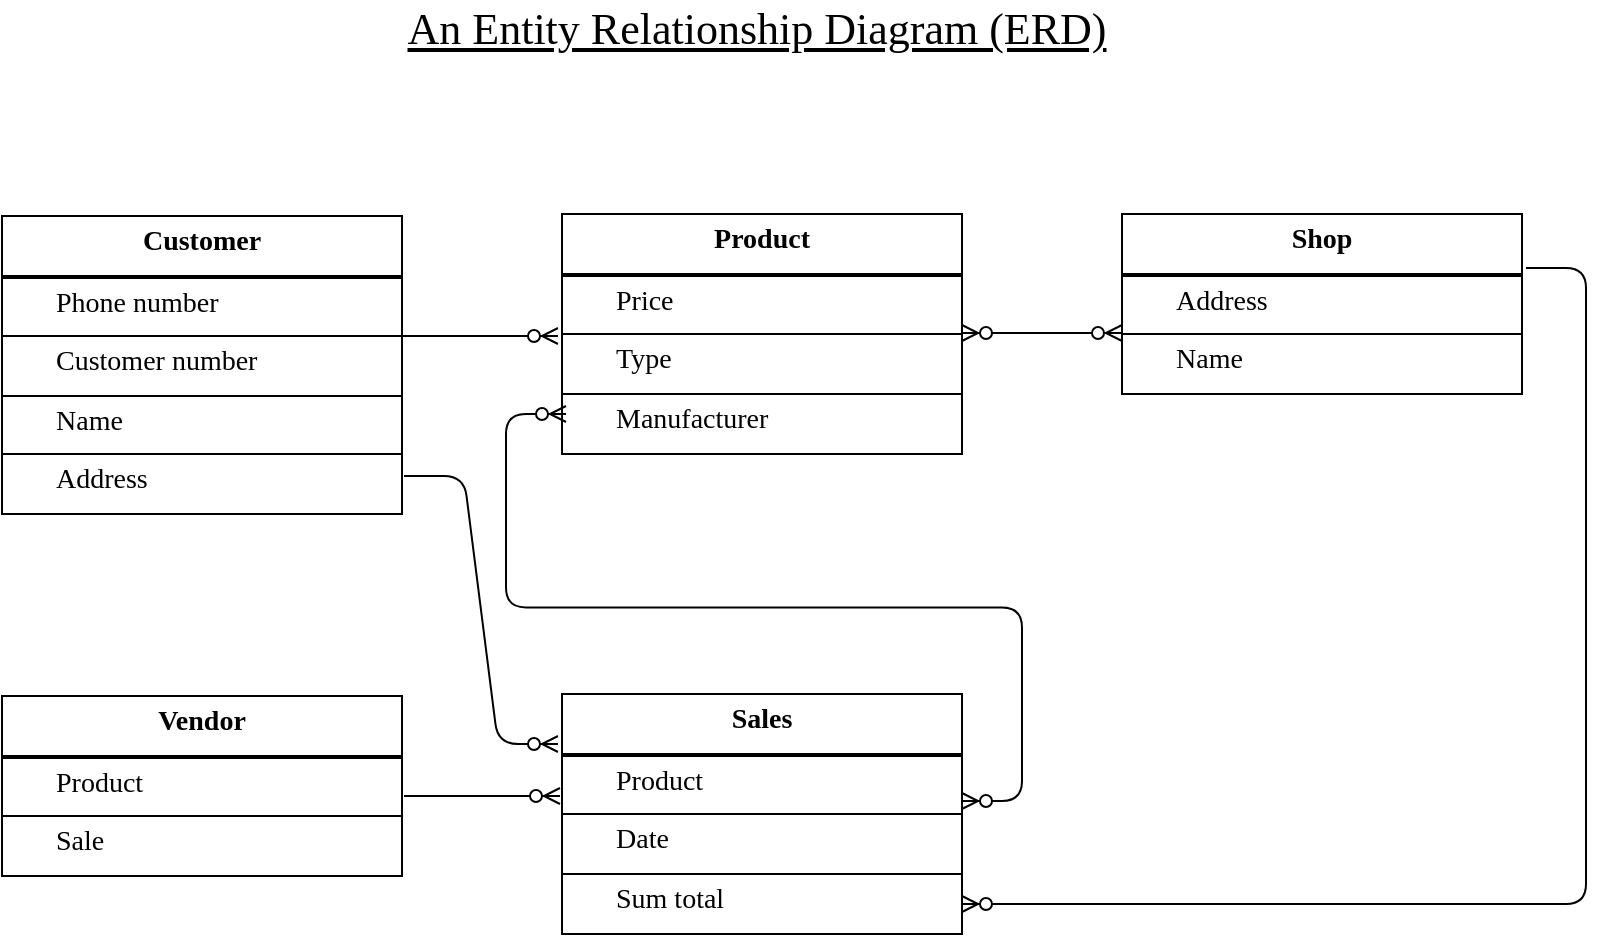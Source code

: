 <mxfile version="13.9.2" type="github">
  <diagram id="R2lEEEUBdFMjLlhIrx00" name="Page-1">
    <mxGraphModel dx="946" dy="578" grid="1" gridSize="10" guides="1" tooltips="1" connect="1" arrows="1" fold="1" page="1" pageScale="1" pageWidth="850" pageHeight="1100" math="0" shadow="0" extFonts="Permanent Marker^https://fonts.googleapis.com/css?family=Permanent+Marker">
      <root>
        <mxCell id="0" />
        <mxCell id="1" parent="0" />
        <mxCell id="nRz9gA-D5gIzsTfMlu9z-2" value="" style="rounded=0;whiteSpace=wrap;html=1;verticalAlign=middle;" vertex="1" parent="1">
          <mxGeometry x="48" y="201" width="200" height="30" as="geometry" />
        </mxCell>
        <mxCell id="nRz9gA-D5gIzsTfMlu9z-3" value="Customer" style="text;html=1;strokeColor=none;fillColor=none;align=center;verticalAlign=middle;whiteSpace=wrap;rounded=0;fontFamily=Tahoma;fontSize=14;fontStyle=1" vertex="1" parent="1">
          <mxGeometry x="128" y="204" width="40" height="20" as="geometry" />
        </mxCell>
        <mxCell id="nRz9gA-D5gIzsTfMlu9z-5" style="edgeStyle=orthogonalEdgeStyle;rounded=0;orthogonalLoop=1;jettySize=auto;html=1;exitX=0.5;exitY=1;exitDx=0;exitDy=0;fontFamily=Tahoma;fontSize=14;" edge="1" parent="1" source="nRz9gA-D5gIzsTfMlu9z-2" target="nRz9gA-D5gIzsTfMlu9z-2">
          <mxGeometry relative="1" as="geometry" />
        </mxCell>
        <mxCell id="nRz9gA-D5gIzsTfMlu9z-6" style="edgeStyle=orthogonalEdgeStyle;rounded=0;orthogonalLoop=1;jettySize=auto;html=1;exitX=0.5;exitY=1;exitDx=0;exitDy=0;fontFamily=Tahoma;fontSize=14;" edge="1" parent="1" source="nRz9gA-D5gIzsTfMlu9z-2" target="nRz9gA-D5gIzsTfMlu9z-2">
          <mxGeometry relative="1" as="geometry" />
        </mxCell>
        <mxCell id="nRz9gA-D5gIzsTfMlu9z-13" value="" style="rounded=0;whiteSpace=wrap;html=1;verticalAlign=bottom;" vertex="1" parent="1">
          <mxGeometry x="48" y="232" width="200" height="30" as="geometry" />
        </mxCell>
        <mxCell id="nRz9gA-D5gIzsTfMlu9z-14" value="Phone number" style="text;html=1;strokeColor=none;fillColor=none;align=left;verticalAlign=middle;whiteSpace=wrap;rounded=0;fontFamily=Tahoma;fontSize=14;fontStyle=0" vertex="1" parent="1">
          <mxGeometry x="73" y="235" width="110" height="20" as="geometry" />
        </mxCell>
        <mxCell id="nRz9gA-D5gIzsTfMlu9z-15" value="" style="rounded=0;whiteSpace=wrap;html=1;verticalAlign=bottom;" vertex="1" parent="1">
          <mxGeometry x="48" y="261" width="200" height="30" as="geometry" />
        </mxCell>
        <mxCell id="nRz9gA-D5gIzsTfMlu9z-16" value="Customer number" style="text;html=1;strokeColor=none;fillColor=none;align=left;verticalAlign=middle;whiteSpace=wrap;rounded=0;fontFamily=Tahoma;fontSize=14;fontStyle=0" vertex="1" parent="1">
          <mxGeometry x="73" y="264" width="130" height="20" as="geometry" />
        </mxCell>
        <mxCell id="nRz9gA-D5gIzsTfMlu9z-19" style="edgeStyle=orthogonalEdgeStyle;rounded=0;orthogonalLoop=1;jettySize=auto;html=1;exitX=0.5;exitY=1;exitDx=0;exitDy=0;fontFamily=Tahoma;fontSize=14;" edge="1" parent="1">
          <mxGeometry relative="1" as="geometry">
            <mxPoint x="148" y="290" as="sourcePoint" />
            <mxPoint x="148" y="290" as="targetPoint" />
          </mxGeometry>
        </mxCell>
        <mxCell id="nRz9gA-D5gIzsTfMlu9z-20" style="edgeStyle=orthogonalEdgeStyle;rounded=0;orthogonalLoop=1;jettySize=auto;html=1;exitX=0.5;exitY=1;exitDx=0;exitDy=0;fontFamily=Tahoma;fontSize=14;" edge="1" parent="1">
          <mxGeometry relative="1" as="geometry">
            <mxPoint x="148" y="290" as="sourcePoint" />
            <mxPoint x="148" y="290" as="targetPoint" />
          </mxGeometry>
        </mxCell>
        <mxCell id="nRz9gA-D5gIzsTfMlu9z-21" value="" style="rounded=0;whiteSpace=wrap;html=1;verticalAlign=bottom;" vertex="1" parent="1">
          <mxGeometry x="48" y="291" width="200" height="30" as="geometry" />
        </mxCell>
        <mxCell id="nRz9gA-D5gIzsTfMlu9z-22" value="&lt;div&gt;Name&lt;/div&gt;" style="text;html=1;strokeColor=none;fillColor=none;align=left;verticalAlign=middle;whiteSpace=wrap;rounded=0;fontFamily=Tahoma;fontSize=14;fontStyle=0" vertex="1" parent="1">
          <mxGeometry x="73" y="294" width="110" height="20" as="geometry" />
        </mxCell>
        <mxCell id="nRz9gA-D5gIzsTfMlu9z-23" value="" style="rounded=0;whiteSpace=wrap;html=1;verticalAlign=bottom;" vertex="1" parent="1">
          <mxGeometry x="48" y="320" width="200" height="30" as="geometry" />
        </mxCell>
        <mxCell id="nRz9gA-D5gIzsTfMlu9z-24" value="Address" style="text;html=1;strokeColor=none;fillColor=none;align=left;verticalAlign=middle;whiteSpace=wrap;rounded=0;fontFamily=Tahoma;fontSize=14;fontStyle=0" vertex="1" parent="1">
          <mxGeometry x="73" y="323" width="130" height="20" as="geometry" />
        </mxCell>
        <mxCell id="nRz9gA-D5gIzsTfMlu9z-25" value="" style="rounded=0;whiteSpace=wrap;html=1;verticalAlign=middle;" vertex="1" parent="1">
          <mxGeometry x="328" y="200" width="200" height="30" as="geometry" />
        </mxCell>
        <mxCell id="nRz9gA-D5gIzsTfMlu9z-26" value="Product" style="text;html=1;strokeColor=none;fillColor=none;align=center;verticalAlign=middle;whiteSpace=wrap;rounded=0;fontFamily=Tahoma;fontSize=14;fontStyle=1" vertex="1" parent="1">
          <mxGeometry x="408" y="203" width="40" height="20" as="geometry" />
        </mxCell>
        <mxCell id="nRz9gA-D5gIzsTfMlu9z-27" style="edgeStyle=orthogonalEdgeStyle;rounded=0;orthogonalLoop=1;jettySize=auto;html=1;exitX=0.5;exitY=1;exitDx=0;exitDy=0;fontFamily=Tahoma;fontSize=14;" edge="1" source="nRz9gA-D5gIzsTfMlu9z-25" target="nRz9gA-D5gIzsTfMlu9z-25" parent="1">
          <mxGeometry relative="1" as="geometry" />
        </mxCell>
        <mxCell id="nRz9gA-D5gIzsTfMlu9z-28" style="edgeStyle=orthogonalEdgeStyle;rounded=0;orthogonalLoop=1;jettySize=auto;html=1;exitX=0.5;exitY=1;exitDx=0;exitDy=0;fontFamily=Tahoma;fontSize=14;" edge="1" source="nRz9gA-D5gIzsTfMlu9z-25" target="nRz9gA-D5gIzsTfMlu9z-25" parent="1">
          <mxGeometry relative="1" as="geometry" />
        </mxCell>
        <mxCell id="nRz9gA-D5gIzsTfMlu9z-29" value="" style="rounded=0;whiteSpace=wrap;html=1;verticalAlign=middle;" vertex="1" parent="1">
          <mxGeometry x="328" y="231" width="200" height="30" as="geometry" />
        </mxCell>
        <mxCell id="nRz9gA-D5gIzsTfMlu9z-30" value="Price" style="text;html=1;strokeColor=none;fillColor=none;align=left;verticalAlign=middle;whiteSpace=wrap;rounded=0;fontFamily=Tahoma;fontSize=14;fontStyle=0" vertex="1" parent="1">
          <mxGeometry x="353" y="234" width="110" height="20" as="geometry" />
        </mxCell>
        <mxCell id="nRz9gA-D5gIzsTfMlu9z-31" value="" style="rounded=0;whiteSpace=wrap;html=1;verticalAlign=middle;" vertex="1" parent="1">
          <mxGeometry x="328" y="260" width="200" height="30" as="geometry" />
        </mxCell>
        <mxCell id="nRz9gA-D5gIzsTfMlu9z-32" value="Type" style="text;html=1;strokeColor=none;fillColor=none;align=left;verticalAlign=middle;whiteSpace=wrap;rounded=0;fontFamily=Tahoma;fontSize=14;fontStyle=0" vertex="1" parent="1">
          <mxGeometry x="353" y="263" width="130" height="20" as="geometry" />
        </mxCell>
        <mxCell id="nRz9gA-D5gIzsTfMlu9z-33" style="edgeStyle=orthogonalEdgeStyle;rounded=0;orthogonalLoop=1;jettySize=auto;html=1;exitX=0.5;exitY=1;exitDx=0;exitDy=0;fontFamily=Tahoma;fontSize=14;" edge="1" parent="1">
          <mxGeometry relative="1" as="geometry">
            <mxPoint x="428" y="289" as="sourcePoint" />
            <mxPoint x="428" y="289" as="targetPoint" />
          </mxGeometry>
        </mxCell>
        <mxCell id="nRz9gA-D5gIzsTfMlu9z-34" style="edgeStyle=orthogonalEdgeStyle;rounded=0;orthogonalLoop=1;jettySize=auto;html=1;exitX=0.5;exitY=1;exitDx=0;exitDy=0;fontFamily=Tahoma;fontSize=14;" edge="1" parent="1">
          <mxGeometry relative="1" as="geometry">
            <mxPoint x="428" y="289" as="sourcePoint" />
            <mxPoint x="428" y="289" as="targetPoint" />
          </mxGeometry>
        </mxCell>
        <mxCell id="nRz9gA-D5gIzsTfMlu9z-35" value="" style="rounded=0;whiteSpace=wrap;html=1;verticalAlign=middle;" vertex="1" parent="1">
          <mxGeometry x="328" y="290" width="200" height="30" as="geometry" />
        </mxCell>
        <mxCell id="nRz9gA-D5gIzsTfMlu9z-36" value="Manufacturer" style="text;html=1;strokeColor=none;fillColor=none;align=left;verticalAlign=middle;whiteSpace=wrap;rounded=0;fontFamily=Tahoma;fontSize=14;fontStyle=0" vertex="1" parent="1">
          <mxGeometry x="353" y="293" width="110" height="20" as="geometry" />
        </mxCell>
        <mxCell id="nRz9gA-D5gIzsTfMlu9z-39" value="" style="rounded=0;whiteSpace=wrap;html=1;verticalAlign=middle;" vertex="1" parent="1">
          <mxGeometry x="608" y="200" width="200" height="30" as="geometry" />
        </mxCell>
        <mxCell id="nRz9gA-D5gIzsTfMlu9z-40" value="Shop" style="text;html=1;strokeColor=none;fillColor=none;align=center;verticalAlign=middle;whiteSpace=wrap;rounded=0;fontFamily=Tahoma;fontSize=14;fontStyle=1" vertex="1" parent="1">
          <mxGeometry x="688" y="203" width="40" height="20" as="geometry" />
        </mxCell>
        <mxCell id="nRz9gA-D5gIzsTfMlu9z-41" style="edgeStyle=orthogonalEdgeStyle;rounded=0;orthogonalLoop=1;jettySize=auto;html=1;exitX=0.5;exitY=1;exitDx=0;exitDy=0;fontFamily=Tahoma;fontSize=14;" edge="1" source="nRz9gA-D5gIzsTfMlu9z-39" target="nRz9gA-D5gIzsTfMlu9z-39" parent="1">
          <mxGeometry relative="1" as="geometry" />
        </mxCell>
        <mxCell id="nRz9gA-D5gIzsTfMlu9z-42" style="edgeStyle=orthogonalEdgeStyle;rounded=0;orthogonalLoop=1;jettySize=auto;html=1;exitX=0.5;exitY=1;exitDx=0;exitDy=0;fontFamily=Tahoma;fontSize=14;" edge="1" source="nRz9gA-D5gIzsTfMlu9z-39" target="nRz9gA-D5gIzsTfMlu9z-39" parent="1">
          <mxGeometry relative="1" as="geometry" />
        </mxCell>
        <mxCell id="nRz9gA-D5gIzsTfMlu9z-43" value="" style="rounded=0;whiteSpace=wrap;html=1;verticalAlign=middle;" vertex="1" parent="1">
          <mxGeometry x="608" y="231" width="200" height="30" as="geometry" />
        </mxCell>
        <mxCell id="nRz9gA-D5gIzsTfMlu9z-44" value="Address" style="text;html=1;strokeColor=none;fillColor=none;align=left;verticalAlign=middle;whiteSpace=wrap;rounded=0;fontFamily=Tahoma;fontSize=14;fontStyle=0" vertex="1" parent="1">
          <mxGeometry x="633" y="234" width="110" height="20" as="geometry" />
        </mxCell>
        <mxCell id="nRz9gA-D5gIzsTfMlu9z-45" value="" style="rounded=0;whiteSpace=wrap;html=1;verticalAlign=middle;" vertex="1" parent="1">
          <mxGeometry x="608" y="260" width="200" height="30" as="geometry" />
        </mxCell>
        <mxCell id="nRz9gA-D5gIzsTfMlu9z-46" value="Name" style="text;html=1;strokeColor=none;fillColor=none;align=left;verticalAlign=middle;whiteSpace=wrap;rounded=0;fontFamily=Tahoma;fontSize=14;fontStyle=0" vertex="1" parent="1">
          <mxGeometry x="633" y="263" width="130" height="20" as="geometry" />
        </mxCell>
        <mxCell id="nRz9gA-D5gIzsTfMlu9z-47" style="edgeStyle=orthogonalEdgeStyle;rounded=0;orthogonalLoop=1;jettySize=auto;html=1;exitX=0.5;exitY=1;exitDx=0;exitDy=0;fontFamily=Tahoma;fontSize=14;" edge="1" parent="1">
          <mxGeometry relative="1" as="geometry">
            <mxPoint x="708" y="289" as="sourcePoint" />
            <mxPoint x="708" y="289" as="targetPoint" />
          </mxGeometry>
        </mxCell>
        <mxCell id="nRz9gA-D5gIzsTfMlu9z-48" style="edgeStyle=orthogonalEdgeStyle;rounded=0;orthogonalLoop=1;jettySize=auto;html=1;exitX=0.5;exitY=1;exitDx=0;exitDy=0;fontFamily=Tahoma;fontSize=14;" edge="1" parent="1">
          <mxGeometry relative="1" as="geometry">
            <mxPoint x="708" y="289" as="sourcePoint" />
            <mxPoint x="708" y="289" as="targetPoint" />
          </mxGeometry>
        </mxCell>
        <mxCell id="nRz9gA-D5gIzsTfMlu9z-51" value="" style="rounded=0;whiteSpace=wrap;html=1;verticalAlign=middle;" vertex="1" parent="1">
          <mxGeometry x="48" y="441" width="200" height="30" as="geometry" />
        </mxCell>
        <mxCell id="nRz9gA-D5gIzsTfMlu9z-52" value="Vendor" style="text;html=1;strokeColor=none;fillColor=none;align=center;verticalAlign=middle;whiteSpace=wrap;rounded=0;fontFamily=Tahoma;fontSize=14;fontStyle=1" vertex="1" parent="1">
          <mxGeometry x="128" y="444" width="40" height="20" as="geometry" />
        </mxCell>
        <mxCell id="nRz9gA-D5gIzsTfMlu9z-53" style="edgeStyle=orthogonalEdgeStyle;rounded=0;orthogonalLoop=1;jettySize=auto;html=1;exitX=0.5;exitY=1;exitDx=0;exitDy=0;fontFamily=Tahoma;fontSize=14;" edge="1" source="nRz9gA-D5gIzsTfMlu9z-51" target="nRz9gA-D5gIzsTfMlu9z-51" parent="1">
          <mxGeometry relative="1" as="geometry" />
        </mxCell>
        <mxCell id="nRz9gA-D5gIzsTfMlu9z-54" style="edgeStyle=orthogonalEdgeStyle;rounded=0;orthogonalLoop=1;jettySize=auto;html=1;exitX=0.5;exitY=1;exitDx=0;exitDy=0;fontFamily=Tahoma;fontSize=14;" edge="1" source="nRz9gA-D5gIzsTfMlu9z-51" target="nRz9gA-D5gIzsTfMlu9z-51" parent="1">
          <mxGeometry relative="1" as="geometry" />
        </mxCell>
        <mxCell id="nRz9gA-D5gIzsTfMlu9z-55" value="" style="rounded=0;whiteSpace=wrap;html=1;verticalAlign=middle;" vertex="1" parent="1">
          <mxGeometry x="48" y="472" width="200" height="30" as="geometry" />
        </mxCell>
        <mxCell id="nRz9gA-D5gIzsTfMlu9z-56" value="Product" style="text;html=1;strokeColor=none;fillColor=none;align=left;verticalAlign=middle;whiteSpace=wrap;rounded=0;fontFamily=Tahoma;fontSize=14;fontStyle=0" vertex="1" parent="1">
          <mxGeometry x="73" y="475" width="110" height="20" as="geometry" />
        </mxCell>
        <mxCell id="nRz9gA-D5gIzsTfMlu9z-57" value="" style="rounded=0;whiteSpace=wrap;html=1;verticalAlign=middle;" vertex="1" parent="1">
          <mxGeometry x="48" y="501" width="200" height="30" as="geometry" />
        </mxCell>
        <mxCell id="nRz9gA-D5gIzsTfMlu9z-58" value="Sale" style="text;html=1;strokeColor=none;fillColor=none;align=left;verticalAlign=middle;whiteSpace=wrap;rounded=0;fontFamily=Tahoma;fontSize=14;fontStyle=0" vertex="1" parent="1">
          <mxGeometry x="73" y="504" width="130" height="20" as="geometry" />
        </mxCell>
        <mxCell id="nRz9gA-D5gIzsTfMlu9z-59" style="edgeStyle=orthogonalEdgeStyle;rounded=0;orthogonalLoop=1;jettySize=auto;html=1;exitX=0.5;exitY=1;exitDx=0;exitDy=0;fontFamily=Tahoma;fontSize=14;" edge="1" parent="1">
          <mxGeometry relative="1" as="geometry">
            <mxPoint x="148" y="530" as="sourcePoint" />
            <mxPoint x="148" y="530" as="targetPoint" />
          </mxGeometry>
        </mxCell>
        <mxCell id="nRz9gA-D5gIzsTfMlu9z-60" style="edgeStyle=orthogonalEdgeStyle;rounded=0;orthogonalLoop=1;jettySize=auto;html=1;exitX=0.5;exitY=1;exitDx=0;exitDy=0;fontFamily=Tahoma;fontSize=14;" edge="1" parent="1">
          <mxGeometry relative="1" as="geometry">
            <mxPoint x="148" y="530" as="sourcePoint" />
            <mxPoint x="148" y="530" as="targetPoint" />
          </mxGeometry>
        </mxCell>
        <mxCell id="nRz9gA-D5gIzsTfMlu9z-89" value="" style="rounded=0;whiteSpace=wrap;html=1;verticalAlign=middle;" vertex="1" parent="1">
          <mxGeometry x="328" y="440" width="200" height="30" as="geometry" />
        </mxCell>
        <mxCell id="nRz9gA-D5gIzsTfMlu9z-90" value="Sales" style="text;html=1;strokeColor=none;fillColor=none;align=center;verticalAlign=middle;whiteSpace=wrap;rounded=0;fontFamily=Tahoma;fontSize=14;fontStyle=1" vertex="1" parent="1">
          <mxGeometry x="408" y="443" width="40" height="20" as="geometry" />
        </mxCell>
        <mxCell id="nRz9gA-D5gIzsTfMlu9z-91" style="edgeStyle=orthogonalEdgeStyle;rounded=0;orthogonalLoop=1;jettySize=auto;html=1;exitX=0.5;exitY=1;exitDx=0;exitDy=0;fontFamily=Tahoma;fontSize=14;" edge="1" source="nRz9gA-D5gIzsTfMlu9z-89" target="nRz9gA-D5gIzsTfMlu9z-89" parent="1">
          <mxGeometry relative="1" as="geometry" />
        </mxCell>
        <mxCell id="nRz9gA-D5gIzsTfMlu9z-92" style="edgeStyle=orthogonalEdgeStyle;rounded=0;orthogonalLoop=1;jettySize=auto;html=1;exitX=0.5;exitY=1;exitDx=0;exitDy=0;fontFamily=Tahoma;fontSize=14;" edge="1" source="nRz9gA-D5gIzsTfMlu9z-89" target="nRz9gA-D5gIzsTfMlu9z-89" parent="1">
          <mxGeometry relative="1" as="geometry" />
        </mxCell>
        <mxCell id="nRz9gA-D5gIzsTfMlu9z-93" value="" style="rounded=0;whiteSpace=wrap;html=1;verticalAlign=middle;" vertex="1" parent="1">
          <mxGeometry x="328" y="471" width="200" height="30" as="geometry" />
        </mxCell>
        <mxCell id="nRz9gA-D5gIzsTfMlu9z-94" value="Product" style="text;html=1;strokeColor=none;fillColor=none;align=left;verticalAlign=middle;whiteSpace=wrap;rounded=0;fontFamily=Tahoma;fontSize=14;fontStyle=0" vertex="1" parent="1">
          <mxGeometry x="353" y="474" width="110" height="20" as="geometry" />
        </mxCell>
        <mxCell id="nRz9gA-D5gIzsTfMlu9z-95" value="" style="rounded=0;whiteSpace=wrap;html=1;verticalAlign=middle;" vertex="1" parent="1">
          <mxGeometry x="328" y="500" width="200" height="30" as="geometry" />
        </mxCell>
        <mxCell id="nRz9gA-D5gIzsTfMlu9z-96" value="Date" style="text;html=1;strokeColor=none;fillColor=none;align=left;verticalAlign=middle;whiteSpace=wrap;rounded=0;fontFamily=Tahoma;fontSize=14;fontStyle=0" vertex="1" parent="1">
          <mxGeometry x="353" y="503" width="130" height="20" as="geometry" />
        </mxCell>
        <mxCell id="nRz9gA-D5gIzsTfMlu9z-97" style="edgeStyle=orthogonalEdgeStyle;rounded=0;orthogonalLoop=1;jettySize=auto;html=1;exitX=0.5;exitY=1;exitDx=0;exitDy=0;fontFamily=Tahoma;fontSize=14;" edge="1" parent="1">
          <mxGeometry relative="1" as="geometry">
            <mxPoint x="428" y="529" as="sourcePoint" />
            <mxPoint x="428" y="529" as="targetPoint" />
          </mxGeometry>
        </mxCell>
        <mxCell id="nRz9gA-D5gIzsTfMlu9z-98" style="edgeStyle=orthogonalEdgeStyle;rounded=0;orthogonalLoop=1;jettySize=auto;html=1;exitX=0.5;exitY=1;exitDx=0;exitDy=0;fontFamily=Tahoma;fontSize=14;" edge="1" parent="1">
          <mxGeometry relative="1" as="geometry">
            <mxPoint x="428" y="529" as="sourcePoint" />
            <mxPoint x="428" y="529" as="targetPoint" />
          </mxGeometry>
        </mxCell>
        <mxCell id="nRz9gA-D5gIzsTfMlu9z-99" value="" style="rounded=0;whiteSpace=wrap;html=1;verticalAlign=middle;" vertex="1" parent="1">
          <mxGeometry x="328" y="530" width="200" height="30" as="geometry" />
        </mxCell>
        <mxCell id="nRz9gA-D5gIzsTfMlu9z-100" value="Sum total" style="text;html=1;strokeColor=none;fillColor=none;align=left;verticalAlign=middle;whiteSpace=wrap;rounded=0;fontFamily=Tahoma;fontSize=14;fontStyle=0" vertex="1" parent="1">
          <mxGeometry x="353" y="533" width="110" height="20" as="geometry" />
        </mxCell>
        <mxCell id="nRz9gA-D5gIzsTfMlu9z-101" value="An Entity Relationship Diagram (ERD)" style="text;html=1;align=center;verticalAlign=middle;resizable=0;points=[];autosize=1;fontSize=22;fontFamily=Tahoma;fontStyle=4" vertex="1" parent="1">
          <mxGeometry x="235" y="93" width="380" height="30" as="geometry" />
        </mxCell>
        <mxCell id="nRz9gA-D5gIzsTfMlu9z-102" value="" style="edgeStyle=entityRelationEdgeStyle;fontSize=12;html=1;endArrow=ERzeroToMany;endFill=1;entryX=0;entryY=0.25;entryDx=0;entryDy=0;" edge="1" parent="1">
          <mxGeometry width="100" height="100" relative="1" as="geometry">
            <mxPoint x="248" y="261" as="sourcePoint" />
            <mxPoint x="326" y="261" as="targetPoint" />
          </mxGeometry>
        </mxCell>
        <mxCell id="nRz9gA-D5gIzsTfMlu9z-103" value="" style="edgeStyle=entityRelationEdgeStyle;fontSize=12;html=1;endArrow=ERzeroToMany;endFill=1;" edge="1" parent="1" target="nRz9gA-D5gIzsTfMlu9z-99">
          <mxGeometry width="100" height="100" relative="1" as="geometry">
            <mxPoint x="810" y="227" as="sourcePoint" />
            <mxPoint x="328" y="502" as="targetPoint" />
          </mxGeometry>
        </mxCell>
        <mxCell id="nRz9gA-D5gIzsTfMlu9z-106" value="" style="edgeStyle=entityRelationEdgeStyle;fontSize=12;html=1;endArrow=ERzeroToMany;endFill=1;startArrow=ERzeroToMany;exitX=1;exitY=0.75;exitDx=0;exitDy=0;" edge="1" parent="1" source="nRz9gA-D5gIzsTfMlu9z-93">
          <mxGeometry width="100" height="100" relative="1" as="geometry">
            <mxPoint x="330" y="390" as="sourcePoint" />
            <mxPoint x="330" y="300" as="targetPoint" />
          </mxGeometry>
        </mxCell>
        <mxCell id="nRz9gA-D5gIzsTfMlu9z-107" value="" style="edgeStyle=entityRelationEdgeStyle;fontSize=12;html=1;endArrow=ERzeroToMany;endFill=1;startArrow=ERzeroToMany;verticalAlign=bottom;fontStyle=0;entryX=0;entryY=0.75;entryDx=0;entryDy=0;exitX=1;exitY=0.75;exitDx=0;exitDy=0;" edge="1" parent="1">
          <mxGeometry width="100" height="100" relative="1" as="geometry">
            <mxPoint x="528" y="259.5" as="sourcePoint" />
            <mxPoint x="608" y="259.5" as="targetPoint" />
          </mxGeometry>
        </mxCell>
        <mxCell id="nRz9gA-D5gIzsTfMlu9z-111" value="" style="edgeStyle=entityRelationEdgeStyle;fontSize=12;html=1;endArrow=ERzeroToMany;endFill=1;" edge="1" parent="1">
          <mxGeometry width="100" height="100" relative="1" as="geometry">
            <mxPoint x="249" y="491" as="sourcePoint" />
            <mxPoint x="327" y="491" as="targetPoint" />
          </mxGeometry>
        </mxCell>
        <mxCell id="nRz9gA-D5gIzsTfMlu9z-112" value="" style="edgeStyle=entityRelationEdgeStyle;fontSize=12;html=1;endArrow=ERzeroToMany;endFill=1;" edge="1" parent="1">
          <mxGeometry width="100" height="100" relative="1" as="geometry">
            <mxPoint x="249" y="331" as="sourcePoint" />
            <mxPoint x="326" y="465" as="targetPoint" />
          </mxGeometry>
        </mxCell>
      </root>
    </mxGraphModel>
  </diagram>
</mxfile>
